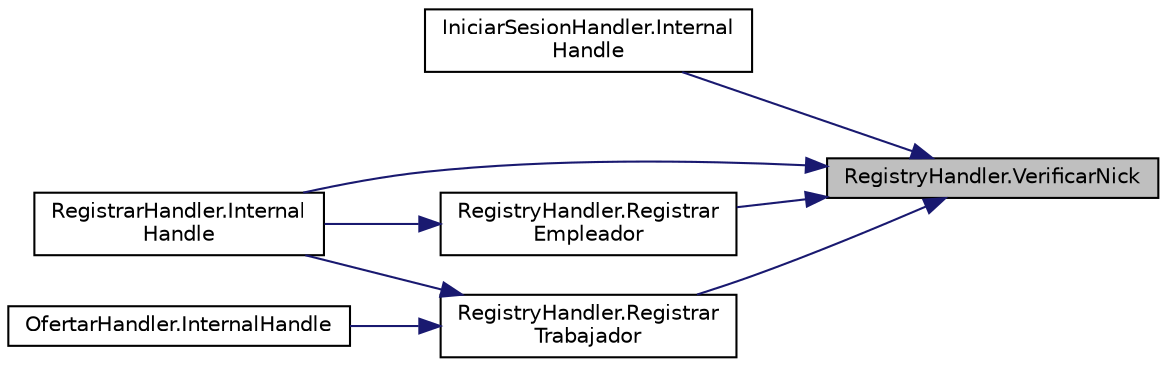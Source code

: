 digraph "RegistryHandler.VerificarNick"
{
 // INTERACTIVE_SVG=YES
 // LATEX_PDF_SIZE
  edge [fontname="Helvetica",fontsize="10",labelfontname="Helvetica",labelfontsize="10"];
  node [fontname="Helvetica",fontsize="10",shape=record];
  rankdir="RL";
  Node1 [label="RegistryHandler.VerificarNick",height=0.2,width=0.4,color="black", fillcolor="grey75", style="filled", fontcolor="black",tooltip="Método para verificar el nickname de un Usuario."];
  Node1 -> Node2 [dir="back",color="midnightblue",fontsize="10",style="solid",fontname="Helvetica"];
  Node2 [label="IniciarSesionHandler.Internal\lHandle",height=0.2,width=0.4,color="black", fillcolor="white", style="filled",URL="$classIniciarSesionHandler.html#a0edabb292a13cc8ee0ee17d74609f54f",tooltip="Procesamiento de los mensajes."];
  Node1 -> Node3 [dir="back",color="midnightblue",fontsize="10",style="solid",fontname="Helvetica"];
  Node3 [label="RegistrarHandler.Internal\lHandle",height=0.2,width=0.4,color="black", fillcolor="white", style="filled",URL="$classRegistrarHandler.html#a7fa765d7842c9cd3524fd20e907a2cb9",tooltip="Procesamiento de los mensajes."];
  Node1 -> Node4 [dir="back",color="midnightblue",fontsize="10",style="solid",fontname="Helvetica"];
  Node4 [label="RegistryHandler.Registrar\lEmpleador",height=0.2,width=0.4,color="black", fillcolor="white", style="filled",URL="$classRegistryHandler.html#a7d3db6da50fd5991c864aad52ba21a2b",tooltip="Método para registrar un empleador."];
  Node4 -> Node3 [dir="back",color="midnightblue",fontsize="10",style="solid",fontname="Helvetica"];
  Node1 -> Node5 [dir="back",color="midnightblue",fontsize="10",style="solid",fontname="Helvetica"];
  Node5 [label="RegistryHandler.Registrar\lTrabajador",height=0.2,width=0.4,color="black", fillcolor="white", style="filled",URL="$classRegistryHandler.html#a385fec37ba8343a4d75225f0451218e6",tooltip="Método para registrar un trabajador."];
  Node5 -> Node6 [dir="back",color="midnightblue",fontsize="10",style="solid",fontname="Helvetica"];
  Node6 [label="OfertarHandler.InternalHandle",height=0.2,width=0.4,color="black", fillcolor="white", style="filled",URL="$classOfertarHandler.html#a09d0f56c3c144c4a1c74d1f976b1107a",tooltip="Se procesa el mensaje y asigna la respuesta al mensaje."];
  Node5 -> Node3 [dir="back",color="midnightblue",fontsize="10",style="solid",fontname="Helvetica"];
}
